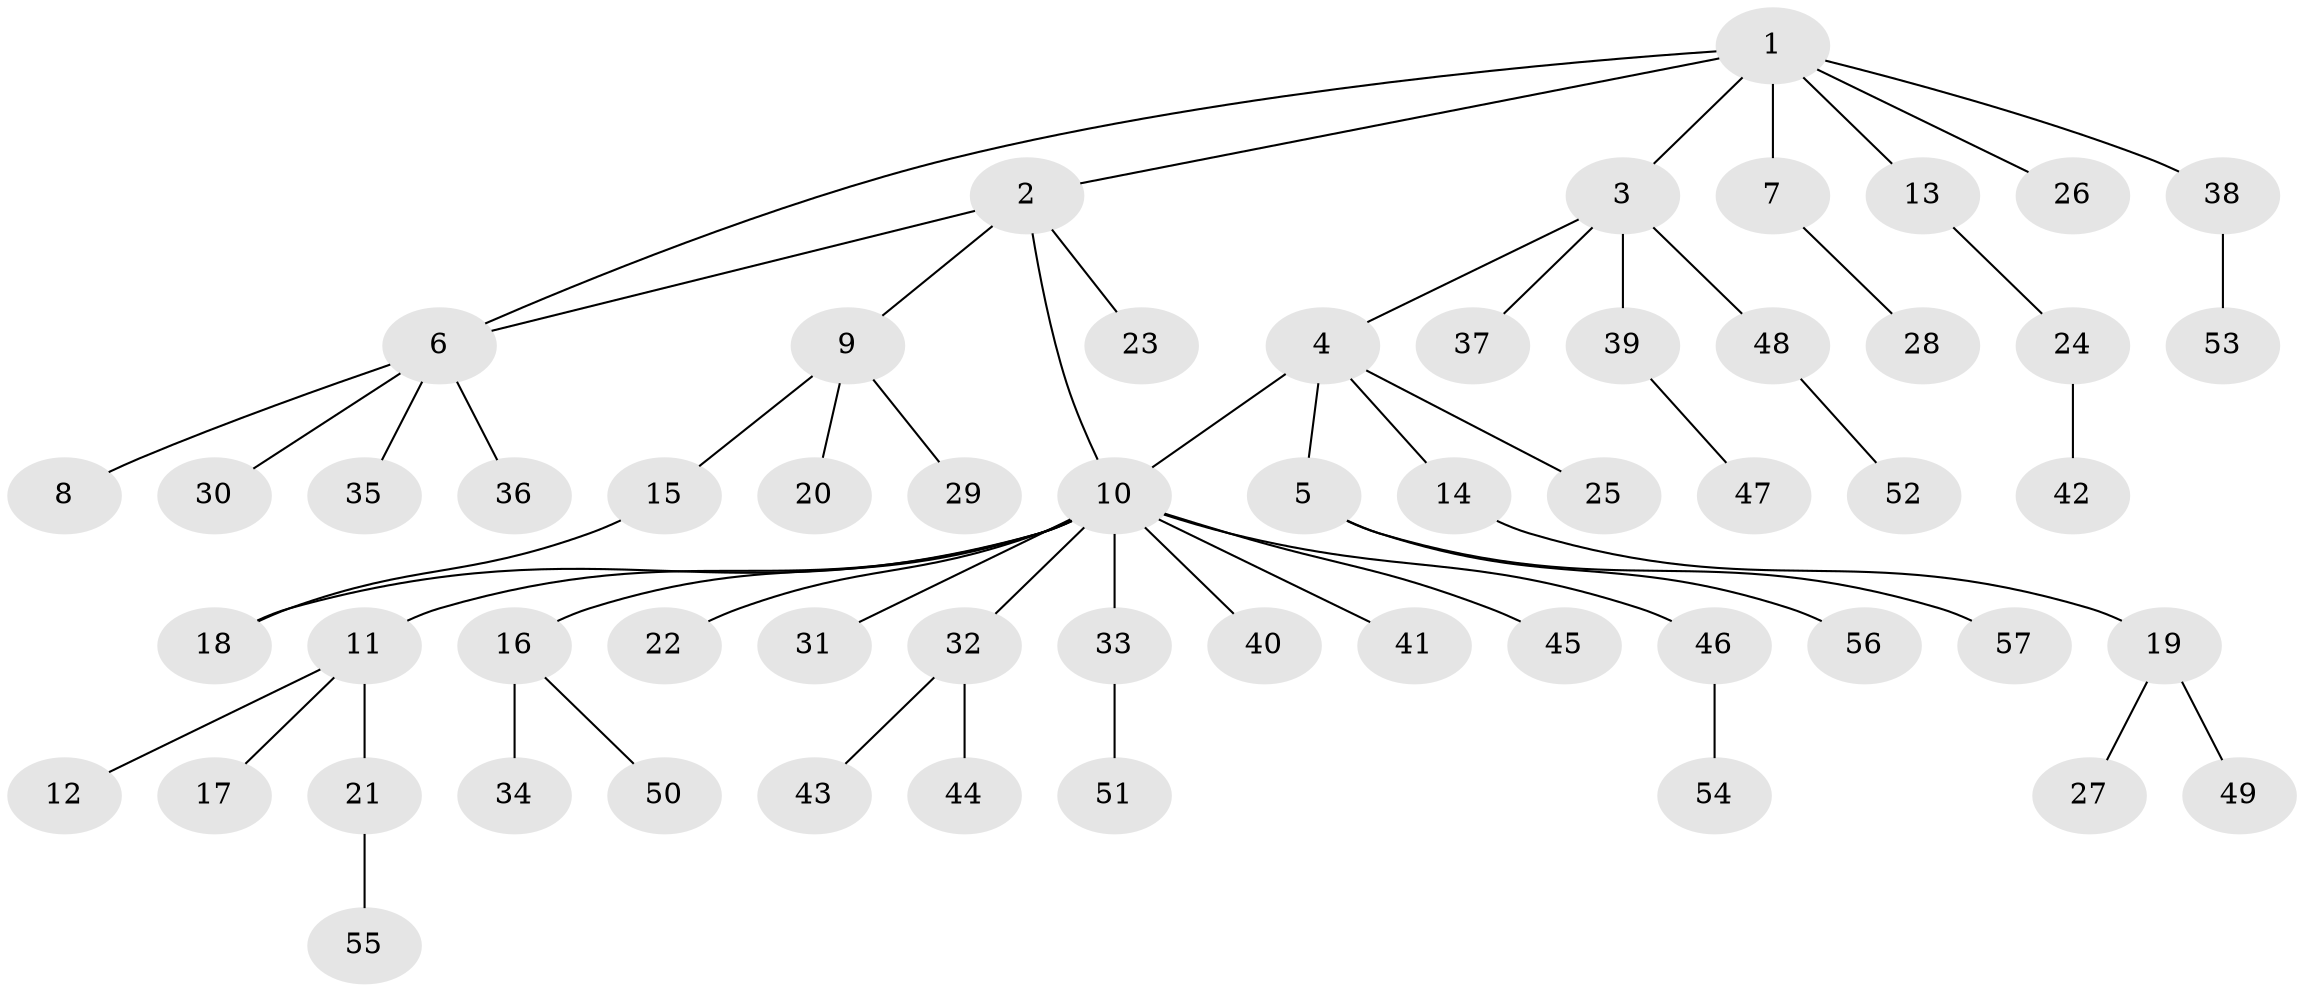 // Generated by graph-tools (version 1.1) at 2025/11/02/27/25 16:11:13]
// undirected, 57 vertices, 59 edges
graph export_dot {
graph [start="1"]
  node [color=gray90,style=filled];
  1;
  2;
  3;
  4;
  5;
  6;
  7;
  8;
  9;
  10;
  11;
  12;
  13;
  14;
  15;
  16;
  17;
  18;
  19;
  20;
  21;
  22;
  23;
  24;
  25;
  26;
  27;
  28;
  29;
  30;
  31;
  32;
  33;
  34;
  35;
  36;
  37;
  38;
  39;
  40;
  41;
  42;
  43;
  44;
  45;
  46;
  47;
  48;
  49;
  50;
  51;
  52;
  53;
  54;
  55;
  56;
  57;
  1 -- 2;
  1 -- 3;
  1 -- 6;
  1 -- 7;
  1 -- 13;
  1 -- 26;
  1 -- 38;
  2 -- 6;
  2 -- 9;
  2 -- 10;
  2 -- 23;
  3 -- 4;
  3 -- 37;
  3 -- 39;
  3 -- 48;
  4 -- 5;
  4 -- 10;
  4 -- 14;
  4 -- 25;
  5 -- 56;
  5 -- 57;
  6 -- 8;
  6 -- 30;
  6 -- 35;
  6 -- 36;
  7 -- 28;
  9 -- 15;
  9 -- 20;
  9 -- 29;
  10 -- 11;
  10 -- 16;
  10 -- 18;
  10 -- 22;
  10 -- 31;
  10 -- 32;
  10 -- 33;
  10 -- 40;
  10 -- 41;
  10 -- 45;
  10 -- 46;
  11 -- 12;
  11 -- 17;
  11 -- 21;
  13 -- 24;
  14 -- 19;
  15 -- 18;
  16 -- 34;
  16 -- 50;
  19 -- 27;
  19 -- 49;
  21 -- 55;
  24 -- 42;
  32 -- 43;
  32 -- 44;
  33 -- 51;
  38 -- 53;
  39 -- 47;
  46 -- 54;
  48 -- 52;
}
